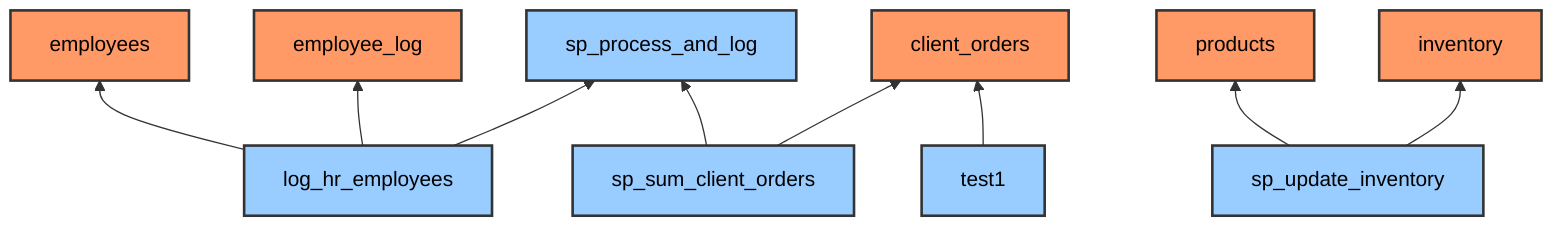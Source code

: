 graph BT
    %% Node styles
    classDef table fill:#f96,stroke:#333,stroke-width:2px,color:#000;
    classDef stored_proc fill:#9cf,stroke:#333,stroke-width:2px ,color:#000;
    log_hr_employees --> employees
    log_hr_employees --> employee_log
    sp_sum_client_orders --> client_orders
    test1 --> client_orders
    sp_update_inventory --> products
    sp_update_inventory --> inventory
    log_hr_employees --> sp_process_and_log
    sp_sum_client_orders --> sp_process_and_log
    class inventory,client_orders,products,employees,employee_log table;
    class sp_sum_client_orders,log_hr_employees,sp_process_and_log,sp_update_inventory,test1 stored_proc;